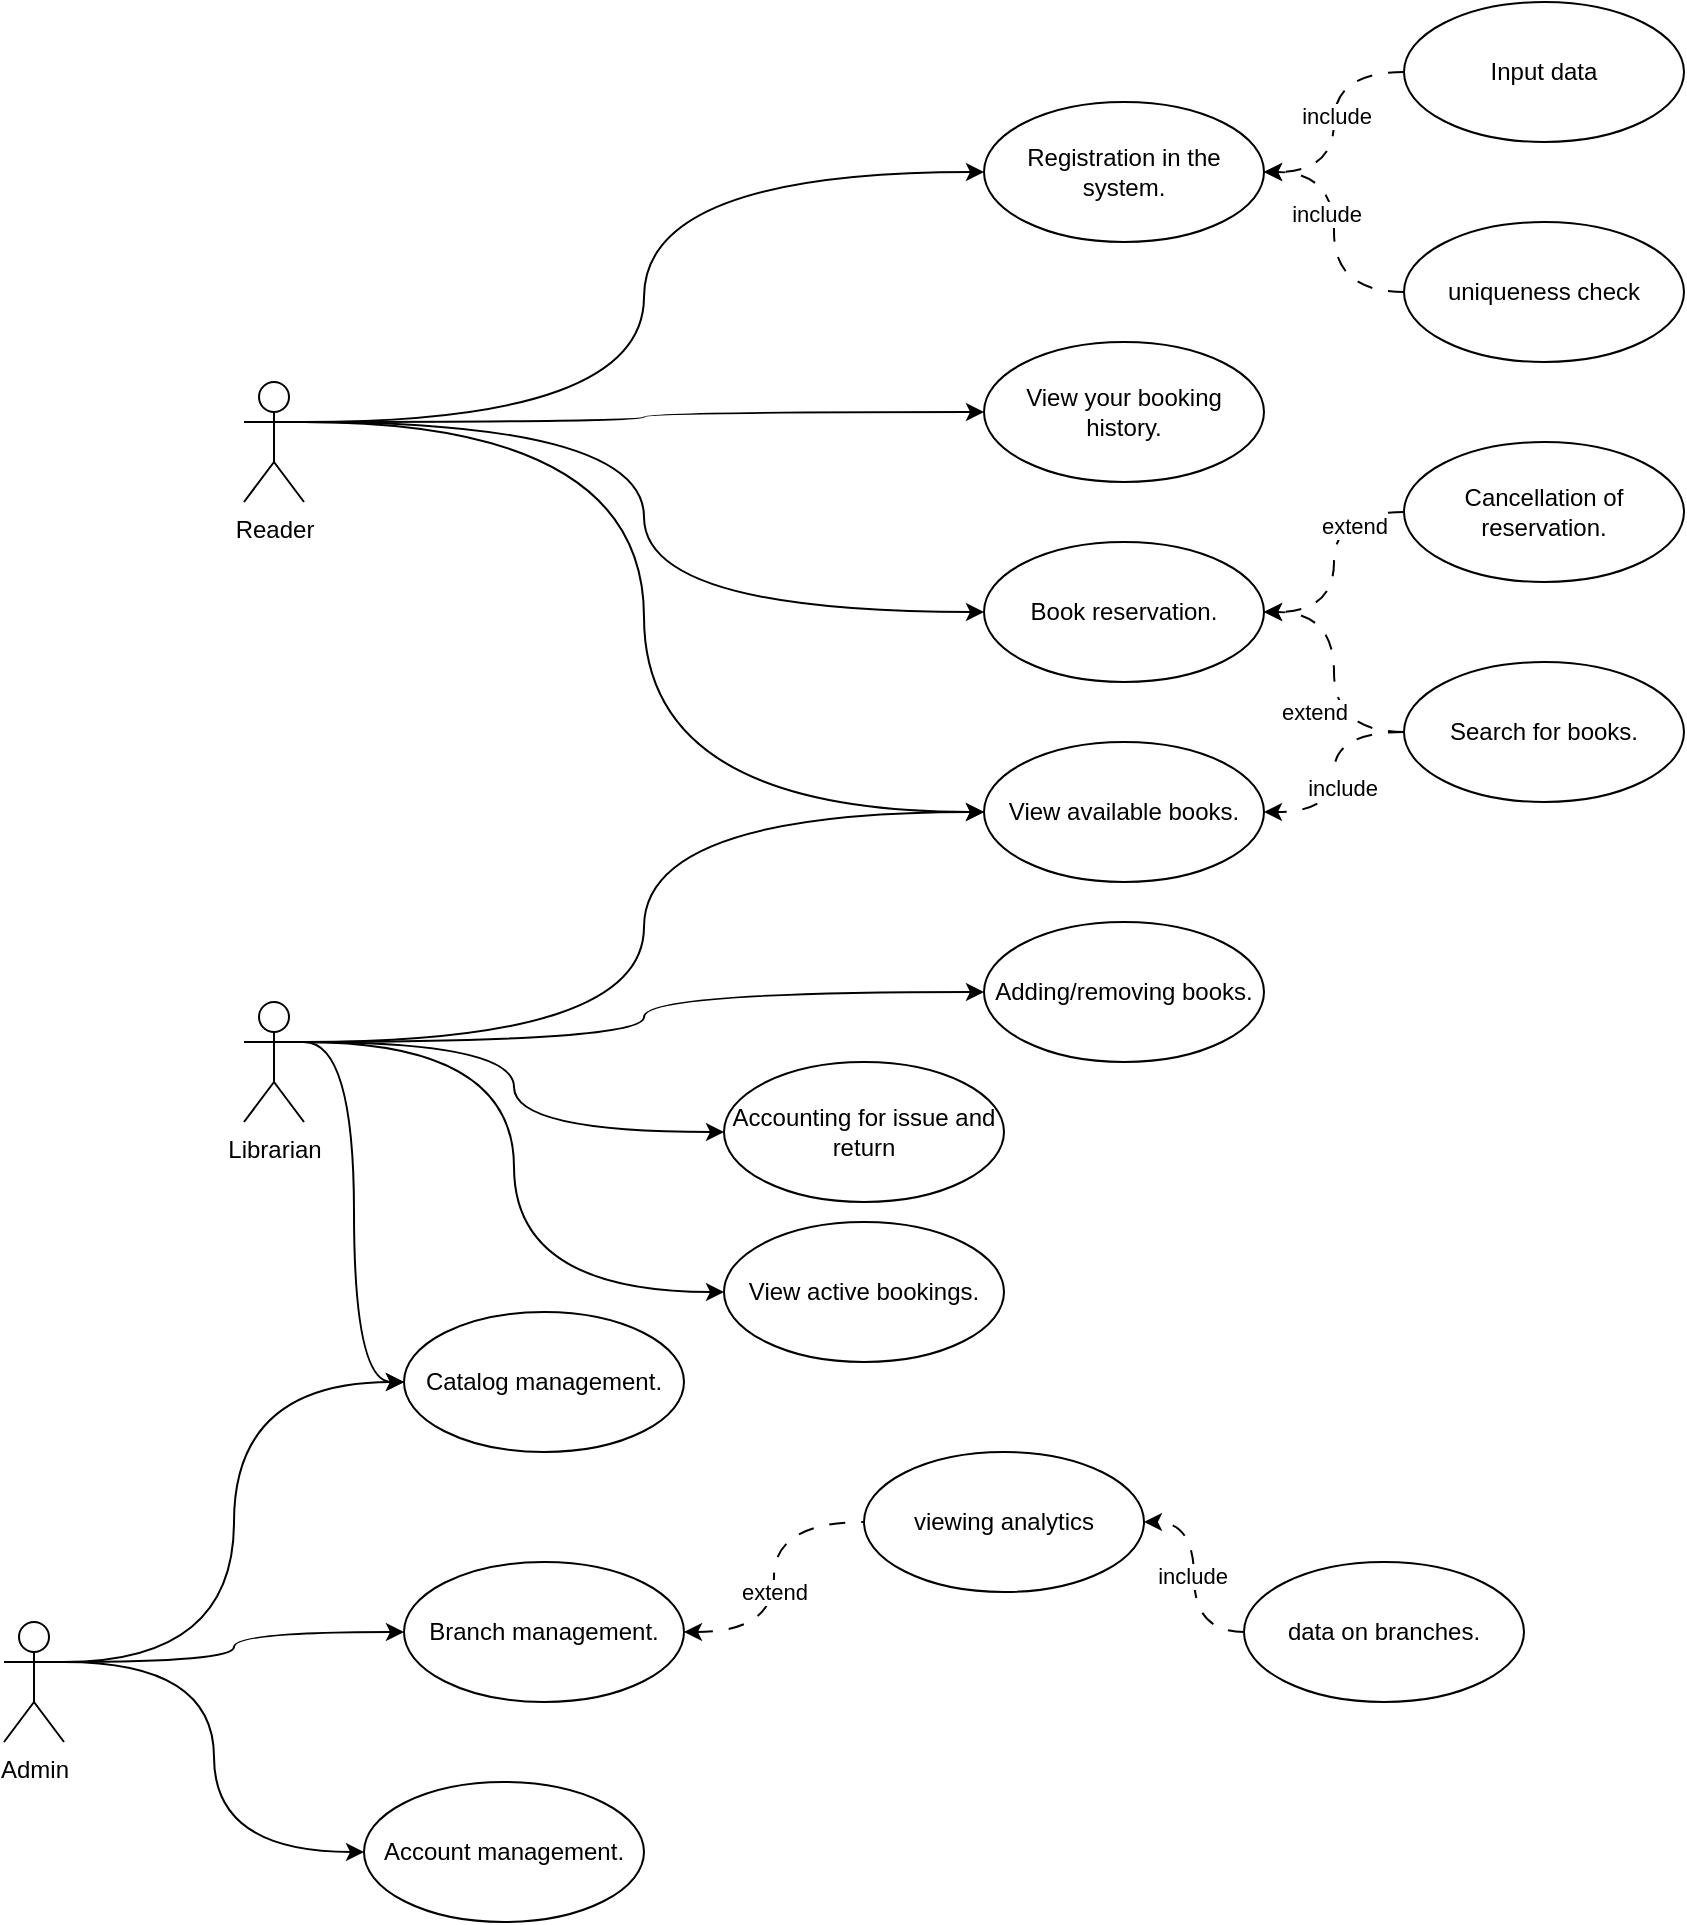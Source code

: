 <mxfile version="24.9.2" pages="2">
  <diagram name="Страница — 1" id="tRpR0Kobc1mQKF8O6Xj2">
    <mxGraphModel dx="1793" dy="2134" grid="1" gridSize="10" guides="1" tooltips="1" connect="1" arrows="1" fold="1" page="1" pageScale="1" pageWidth="827" pageHeight="1169" math="0" shadow="0">
      <root>
        <mxCell id="0" />
        <mxCell id="1" parent="0" />
        <mxCell id="aTOD2q8e6nUc6o2Chz0G-34" style="edgeStyle=orthogonalEdgeStyle;rounded=0;orthogonalLoop=1;jettySize=auto;html=1;exitX=1;exitY=0.333;exitDx=0;exitDy=0;exitPerimeter=0;entryX=0;entryY=0.5;entryDx=0;entryDy=0;curved=1;" parent="1" source="aTOD2q8e6nUc6o2Chz0G-1" target="aTOD2q8e6nUc6o2Chz0G-33" edge="1">
          <mxGeometry relative="1" as="geometry" />
        </mxCell>
        <mxCell id="aTOD2q8e6nUc6o2Chz0G-46" style="edgeStyle=orthogonalEdgeStyle;rounded=0;orthogonalLoop=1;jettySize=auto;html=1;exitX=1;exitY=0.333;exitDx=0;exitDy=0;exitPerimeter=0;entryX=0;entryY=0.5;entryDx=0;entryDy=0;curved=1;" parent="1" source="aTOD2q8e6nUc6o2Chz0G-1" target="aTOD2q8e6nUc6o2Chz0G-45" edge="1">
          <mxGeometry relative="1" as="geometry" />
        </mxCell>
        <mxCell id="aTOD2q8e6nUc6o2Chz0G-1" value="Admin" style="shape=umlActor;verticalLabelPosition=bottom;verticalAlign=top;html=1;outlineConnect=0;" parent="1" vertex="1">
          <mxGeometry x="100" y="760" width="30" height="60" as="geometry" />
        </mxCell>
        <mxCell id="aTOD2q8e6nUc6o2Chz0G-27" style="edgeStyle=orthogonalEdgeStyle;rounded=0;orthogonalLoop=1;jettySize=auto;html=1;exitX=1;exitY=0.333;exitDx=0;exitDy=0;exitPerimeter=0;entryX=0;entryY=0.5;entryDx=0;entryDy=0;curved=1;" parent="1" source="aTOD2q8e6nUc6o2Chz0G-3" target="aTOD2q8e6nUc6o2Chz0G-18" edge="1">
          <mxGeometry relative="1" as="geometry" />
        </mxCell>
        <mxCell id="aTOD2q8e6nUc6o2Chz0G-3" value="Librarian" style="shape=umlActor;verticalLabelPosition=bottom;verticalAlign=top;html=1;outlineConnect=0;" parent="1" vertex="1">
          <mxGeometry x="220" y="450" width="30" height="60" as="geometry" />
        </mxCell>
        <mxCell id="aTOD2q8e6nUc6o2Chz0G-13" style="edgeStyle=orthogonalEdgeStyle;rounded=0;orthogonalLoop=1;jettySize=auto;html=1;exitX=1;exitY=0.333;exitDx=0;exitDy=0;exitPerimeter=0;entryX=0;entryY=0.5;entryDx=0;entryDy=0;curved=1;" parent="1" source="aTOD2q8e6nUc6o2Chz0G-4" target="aTOD2q8e6nUc6o2Chz0G-9" edge="1">
          <mxGeometry relative="1" as="geometry" />
        </mxCell>
        <mxCell id="aTOD2q8e6nUc6o2Chz0G-28" style="edgeStyle=orthogonalEdgeStyle;rounded=0;orthogonalLoop=1;jettySize=auto;html=1;exitX=1;exitY=0.333;exitDx=0;exitDy=0;exitPerimeter=0;entryX=0;entryY=0.5;entryDx=0;entryDy=0;curved=1;" parent="1" source="aTOD2q8e6nUc6o2Chz0G-4" target="aTOD2q8e6nUc6o2Chz0G-11" edge="1">
          <mxGeometry relative="1" as="geometry" />
        </mxCell>
        <mxCell id="aTOD2q8e6nUc6o2Chz0G-4" value="Reader" style="shape=umlActor;verticalLabelPosition=bottom;verticalAlign=top;html=1;outlineConnect=0;" parent="1" vertex="1">
          <mxGeometry x="220" y="140" width="30" height="60" as="geometry" />
        </mxCell>
        <mxCell id="aTOD2q8e6nUc6o2Chz0G-9" value="View available books." style="ellipse;whiteSpace=wrap;html=1;" parent="1" vertex="1">
          <mxGeometry x="590" y="320" width="140" height="70" as="geometry" />
        </mxCell>
        <mxCell id="aTOD2q8e6nUc6o2Chz0G-11" value="Registration in the system." style="ellipse;whiteSpace=wrap;html=1;" parent="1" vertex="1">
          <mxGeometry x="590" width="140" height="70" as="geometry" />
        </mxCell>
        <mxCell id="aTOD2q8e6nUc6o2Chz0G-14" value="Book reservation." style="ellipse;whiteSpace=wrap;html=1;" parent="1" vertex="1">
          <mxGeometry x="590" y="220" width="140" height="70" as="geometry" />
        </mxCell>
        <mxCell id="aTOD2q8e6nUc6o2Chz0G-48" style="edgeStyle=orthogonalEdgeStyle;rounded=0;orthogonalLoop=1;jettySize=auto;html=1;exitX=0;exitY=0.5;exitDx=0;exitDy=0;entryX=1;entryY=0.5;entryDx=0;entryDy=0;curved=1;dashed=1;dashPattern=8 8;" parent="1" source="XtE_IcHsf6wSJMcnNELx-1" target="aTOD2q8e6nUc6o2Chz0G-14" edge="1">
          <mxGeometry relative="1" as="geometry" />
        </mxCell>
        <mxCell id="aTOD2q8e6nUc6o2Chz0G-49" value="extend" style="edgeLabel;html=1;align=center;verticalAlign=middle;resizable=0;points=[];" parent="aTOD2q8e6nUc6o2Chz0G-48" vertex="1" connectable="0">
          <mxGeometry x="-0.302" y="10" relative="1" as="geometry">
            <mxPoint as="offset" />
          </mxGeometry>
        </mxCell>
        <mxCell id="aTOD2q8e6nUc6o2Chz0G-15" value="Cancellation of reservation." style="ellipse;whiteSpace=wrap;html=1;" parent="1" vertex="1">
          <mxGeometry x="800" y="170" width="140" height="70" as="geometry" />
        </mxCell>
        <mxCell id="aTOD2q8e6nUc6o2Chz0G-18" value="Adding/removing books." style="ellipse;whiteSpace=wrap;html=1;" parent="1" vertex="1">
          <mxGeometry x="590" y="410" width="140" height="70" as="geometry" />
        </mxCell>
        <mxCell id="aTOD2q8e6nUc6o2Chz0G-33" value="Branch management." style="ellipse;whiteSpace=wrap;html=1;" parent="1" vertex="1">
          <mxGeometry x="300" y="730" width="140" height="70" as="geometry" />
        </mxCell>
        <mxCell id="aTOD2q8e6nUc6o2Chz0G-35" value="viewing analytics" style="ellipse;whiteSpace=wrap;html=1;" parent="1" vertex="1">
          <mxGeometry x="530" y="675" width="140" height="70" as="geometry" />
        </mxCell>
        <mxCell id="aTOD2q8e6nUc6o2Chz0G-39" style="edgeStyle=orthogonalEdgeStyle;rounded=0;orthogonalLoop=1;jettySize=auto;html=1;exitX=0;exitY=0.5;exitDx=0;exitDy=0;entryX=1;entryY=0.5;entryDx=0;entryDy=0;curved=1;dashed=1;dashPattern=8 8;" parent="1" source="aTOD2q8e6nUc6o2Chz0G-36" target="aTOD2q8e6nUc6o2Chz0G-35" edge="1">
          <mxGeometry relative="1" as="geometry">
            <mxPoint x="470" y="770" as="targetPoint" />
          </mxGeometry>
        </mxCell>
        <mxCell id="aTOD2q8e6nUc6o2Chz0G-42" value="include" style="edgeLabel;html=1;align=center;verticalAlign=middle;resizable=0;points=[];" parent="aTOD2q8e6nUc6o2Chz0G-39" vertex="1" connectable="0">
          <mxGeometry x="0.021" y="1" relative="1" as="geometry">
            <mxPoint as="offset" />
          </mxGeometry>
        </mxCell>
        <mxCell id="aTOD2q8e6nUc6o2Chz0G-36" value="data on branches." style="ellipse;whiteSpace=wrap;html=1;" parent="1" vertex="1">
          <mxGeometry x="720" y="730" width="140" height="70" as="geometry" />
        </mxCell>
        <mxCell id="aTOD2q8e6nUc6o2Chz0G-45" value="Account management." style="ellipse;whiteSpace=wrap;html=1;" parent="1" vertex="1">
          <mxGeometry x="280" y="840" width="140" height="70" as="geometry" />
        </mxCell>
        <mxCell id="XtE_IcHsf6wSJMcnNELx-1" value="Search for books." style="ellipse;whiteSpace=wrap;html=1;" vertex="1" parent="1">
          <mxGeometry x="800" y="280" width="140" height="70" as="geometry" />
        </mxCell>
        <mxCell id="XtE_IcHsf6wSJMcnNELx-3" value="View your booking history." style="ellipse;whiteSpace=wrap;html=1;" vertex="1" parent="1">
          <mxGeometry x="590" y="120" width="140" height="70" as="geometry" />
        </mxCell>
        <mxCell id="XtE_IcHsf6wSJMcnNELx-7" style="edgeStyle=orthogonalEdgeStyle;rounded=0;orthogonalLoop=1;jettySize=auto;html=1;entryX=0;entryY=0.5;entryDx=0;entryDy=0;curved=1;exitX=1;exitY=0.333;exitDx=0;exitDy=0;exitPerimeter=0;" edge="1" parent="1" source="aTOD2q8e6nUc6o2Chz0G-4" target="XtE_IcHsf6wSJMcnNELx-3">
          <mxGeometry relative="1" as="geometry">
            <mxPoint x="200" y="150" as="sourcePoint" />
            <mxPoint x="469.48" y="-25.52" as="targetPoint" />
          </mxGeometry>
        </mxCell>
        <mxCell id="XtE_IcHsf6wSJMcnNELx-10" style="edgeStyle=orthogonalEdgeStyle;rounded=0;orthogonalLoop=1;jettySize=auto;html=1;exitX=1;exitY=0.333;exitDx=0;exitDy=0;exitPerimeter=0;entryX=0;entryY=0.5;entryDx=0;entryDy=0;curved=1;" edge="1" parent="1" source="aTOD2q8e6nUc6o2Chz0G-4" target="aTOD2q8e6nUc6o2Chz0G-14">
          <mxGeometry relative="1" as="geometry">
            <mxPoint x="230" y="190" as="sourcePoint" />
            <mxPoint x="410" y="25" as="targetPoint" />
          </mxGeometry>
        </mxCell>
        <mxCell id="XtE_IcHsf6wSJMcnNELx-11" value="Input data" style="ellipse;whiteSpace=wrap;html=1;" vertex="1" parent="1">
          <mxGeometry x="800" y="-50" width="140" height="70" as="geometry" />
        </mxCell>
        <mxCell id="XtE_IcHsf6wSJMcnNELx-12" value="uniqueness check" style="ellipse;whiteSpace=wrap;html=1;" vertex="1" parent="1">
          <mxGeometry x="800" y="60" width="140" height="70" as="geometry" />
        </mxCell>
        <mxCell id="XtE_IcHsf6wSJMcnNELx-13" style="edgeStyle=orthogonalEdgeStyle;rounded=0;orthogonalLoop=1;jettySize=auto;html=1;exitX=0;exitY=0.5;exitDx=0;exitDy=0;entryX=1;entryY=0.5;entryDx=0;entryDy=0;curved=1;dashed=1;dashPattern=8 8;" edge="1" parent="1" source="XtE_IcHsf6wSJMcnNELx-11" target="aTOD2q8e6nUc6o2Chz0G-11">
          <mxGeometry relative="1" as="geometry">
            <mxPoint x="775" y="-290" as="sourcePoint" />
            <mxPoint x="665" y="-110" as="targetPoint" />
          </mxGeometry>
        </mxCell>
        <mxCell id="XtE_IcHsf6wSJMcnNELx-14" value="include" style="edgeLabel;html=1;align=center;verticalAlign=middle;resizable=0;points=[];" vertex="1" connectable="0" parent="XtE_IcHsf6wSJMcnNELx-13">
          <mxGeometry x="-0.057" y="1" relative="1" as="geometry">
            <mxPoint as="offset" />
          </mxGeometry>
        </mxCell>
        <mxCell id="XtE_IcHsf6wSJMcnNELx-15" style="edgeStyle=orthogonalEdgeStyle;rounded=0;orthogonalLoop=1;jettySize=auto;html=1;exitX=0;exitY=0.5;exitDx=0;exitDy=0;entryX=1;entryY=0.5;entryDx=0;entryDy=0;curved=1;dashed=1;dashPattern=8 8;" edge="1" parent="1" source="XtE_IcHsf6wSJMcnNELx-12" target="aTOD2q8e6nUc6o2Chz0G-11">
          <mxGeometry relative="1" as="geometry">
            <mxPoint x="800" y="-40" as="sourcePoint" />
            <mxPoint x="690" y="30" as="targetPoint" />
          </mxGeometry>
        </mxCell>
        <mxCell id="XtE_IcHsf6wSJMcnNELx-16" value="include" style="edgeLabel;html=1;align=center;verticalAlign=middle;resizable=0;points=[];" vertex="1" connectable="0" parent="XtE_IcHsf6wSJMcnNELx-15">
          <mxGeometry x="0.14" y="4" relative="1" as="geometry">
            <mxPoint as="offset" />
          </mxGeometry>
        </mxCell>
        <mxCell id="XtE_IcHsf6wSJMcnNELx-17" style="edgeStyle=orthogonalEdgeStyle;rounded=0;orthogonalLoop=1;jettySize=auto;html=1;exitX=0;exitY=0.5;exitDx=0;exitDy=0;entryX=1;entryY=0.5;entryDx=0;entryDy=0;curved=1;dashed=1;dashPattern=8 8;" edge="1" parent="1" source="XtE_IcHsf6wSJMcnNELx-1" target="aTOD2q8e6nUc6o2Chz0G-9">
          <mxGeometry relative="1" as="geometry">
            <mxPoint x="755" y="120" as="sourcePoint" />
            <mxPoint x="685" y="60" as="targetPoint" />
          </mxGeometry>
        </mxCell>
        <mxCell id="XtE_IcHsf6wSJMcnNELx-18" value="include" style="edgeLabel;html=1;align=center;verticalAlign=middle;resizable=0;points=[];" vertex="1" connectable="0" parent="XtE_IcHsf6wSJMcnNELx-17">
          <mxGeometry x="0.14" y="4" relative="1" as="geometry">
            <mxPoint as="offset" />
          </mxGeometry>
        </mxCell>
        <mxCell id="XtE_IcHsf6wSJMcnNELx-21" style="edgeStyle=orthogonalEdgeStyle;rounded=0;orthogonalLoop=1;jettySize=auto;html=1;exitX=0;exitY=0.5;exitDx=0;exitDy=0;entryX=1;entryY=0.5;entryDx=0;entryDy=0;curved=1;dashed=1;dashPattern=8 8;" edge="1" parent="1" source="aTOD2q8e6nUc6o2Chz0G-15" target="aTOD2q8e6nUc6o2Chz0G-14">
          <mxGeometry relative="1" as="geometry">
            <mxPoint x="860" y="325" as="sourcePoint" />
            <mxPoint x="730" y="395" as="targetPoint" />
          </mxGeometry>
        </mxCell>
        <mxCell id="XtE_IcHsf6wSJMcnNELx-22" value="extend" style="edgeLabel;html=1;align=center;verticalAlign=middle;resizable=0;points=[];" vertex="1" connectable="0" parent="XtE_IcHsf6wSJMcnNELx-21">
          <mxGeometry x="-0.302" y="10" relative="1" as="geometry">
            <mxPoint as="offset" />
          </mxGeometry>
        </mxCell>
        <mxCell id="XtE_IcHsf6wSJMcnNELx-24" value="Accounting for issue and return" style="ellipse;whiteSpace=wrap;html=1;" vertex="1" parent="1">
          <mxGeometry x="460" y="480" width="140" height="70" as="geometry" />
        </mxCell>
        <mxCell id="XtE_IcHsf6wSJMcnNELx-25" value="Catalog management." style="ellipse;whiteSpace=wrap;html=1;" vertex="1" parent="1">
          <mxGeometry x="300" y="605" width="140" height="70" as="geometry" />
        </mxCell>
        <mxCell id="XtE_IcHsf6wSJMcnNELx-26" value="View active bookings." style="ellipse;whiteSpace=wrap;html=1;" vertex="1" parent="1">
          <mxGeometry x="460" y="560" width="140" height="70" as="geometry" />
        </mxCell>
        <mxCell id="XtE_IcHsf6wSJMcnNELx-28" style="edgeStyle=orthogonalEdgeStyle;rounded=0;orthogonalLoop=1;jettySize=auto;html=1;exitX=1;exitY=0.333;exitDx=0;exitDy=0;exitPerimeter=0;entryX=0;entryY=0.5;entryDx=0;entryDy=0;curved=1;" edge="1" parent="1" source="aTOD2q8e6nUc6o2Chz0G-3" target="aTOD2q8e6nUc6o2Chz0G-9">
          <mxGeometry relative="1" as="geometry">
            <mxPoint x="200" y="160" as="sourcePoint" />
            <mxPoint x="590" y="255" as="targetPoint" />
          </mxGeometry>
        </mxCell>
        <mxCell id="XtE_IcHsf6wSJMcnNELx-29" style="edgeStyle=orthogonalEdgeStyle;rounded=0;orthogonalLoop=1;jettySize=auto;html=1;exitX=1;exitY=0.5;exitDx=0;exitDy=0;entryX=0;entryY=0.5;entryDx=0;entryDy=0;startArrow=classic;startFill=1;endArrow=none;endFill=0;dashed=1;dashPattern=8 8;curved=1;" edge="1" parent="1" source="aTOD2q8e6nUc6o2Chz0G-33" target="aTOD2q8e6nUc6o2Chz0G-35">
          <mxGeometry relative="1" as="geometry">
            <mxPoint x="730" y="395" as="sourcePoint" />
            <mxPoint x="837" y="545" as="targetPoint" />
          </mxGeometry>
        </mxCell>
        <mxCell id="XtE_IcHsf6wSJMcnNELx-30" value="extend" style="edgeLabel;html=1;align=center;verticalAlign=middle;resizable=0;points=[];" vertex="1" connectable="0" parent="XtE_IcHsf6wSJMcnNELx-29">
          <mxGeometry x="-0.099" relative="1" as="geometry">
            <mxPoint as="offset" />
          </mxGeometry>
        </mxCell>
        <mxCell id="XtE_IcHsf6wSJMcnNELx-32" style="edgeStyle=orthogonalEdgeStyle;rounded=0;orthogonalLoop=1;jettySize=auto;html=1;exitX=1;exitY=0.333;exitDx=0;exitDy=0;exitPerimeter=0;entryX=0;entryY=0.5;entryDx=0;entryDy=0;curved=1;" edge="1" parent="1" source="aTOD2q8e6nUc6o2Chz0G-3" target="XtE_IcHsf6wSJMcnNELx-24">
          <mxGeometry relative="1" as="geometry">
            <mxPoint x="120" y="510" as="sourcePoint" />
            <mxPoint x="320" y="540" as="targetPoint" />
          </mxGeometry>
        </mxCell>
        <mxCell id="XtE_IcHsf6wSJMcnNELx-33" style="edgeStyle=orthogonalEdgeStyle;rounded=0;orthogonalLoop=1;jettySize=auto;html=1;exitX=1;exitY=0.333;exitDx=0;exitDy=0;exitPerimeter=0;entryX=0;entryY=0.5;entryDx=0;entryDy=0;curved=1;" edge="1" parent="1" source="aTOD2q8e6nUc6o2Chz0G-1" target="XtE_IcHsf6wSJMcnNELx-25">
          <mxGeometry relative="1" as="geometry">
            <mxPoint x="190" y="405" as="sourcePoint" />
            <mxPoint x="390" y="435" as="targetPoint" />
          </mxGeometry>
        </mxCell>
        <mxCell id="XtE_IcHsf6wSJMcnNELx-34" style="edgeStyle=orthogonalEdgeStyle;rounded=0;orthogonalLoop=1;jettySize=auto;html=1;exitX=1;exitY=0.333;exitDx=0;exitDy=0;exitPerimeter=0;entryX=0;entryY=0.5;entryDx=0;entryDy=0;curved=1;" edge="1" parent="1" source="aTOD2q8e6nUc6o2Chz0G-3" target="XtE_IcHsf6wSJMcnNELx-25">
          <mxGeometry relative="1" as="geometry">
            <mxPoint x="200" y="415" as="sourcePoint" />
            <mxPoint x="400" y="445" as="targetPoint" />
          </mxGeometry>
        </mxCell>
        <mxCell id="XtE_IcHsf6wSJMcnNELx-35" style="edgeStyle=orthogonalEdgeStyle;rounded=0;orthogonalLoop=1;jettySize=auto;html=1;exitX=1;exitY=0.333;exitDx=0;exitDy=0;exitPerimeter=0;entryX=0;entryY=0.5;entryDx=0;entryDy=0;curved=1;" edge="1" parent="1" source="aTOD2q8e6nUc6o2Chz0G-3" target="XtE_IcHsf6wSJMcnNELx-26">
          <mxGeometry relative="1" as="geometry">
            <mxPoint x="210" y="425" as="sourcePoint" />
            <mxPoint x="410" y="455" as="targetPoint" />
          </mxGeometry>
        </mxCell>
      </root>
    </mxGraphModel>
  </diagram>
  <diagram id="W2a2jg87nv4w9XzV8dlk" name="Страница — 2">
    <mxGraphModel dx="1766" dy="543" grid="1" gridSize="10" guides="1" tooltips="1" connect="1" arrows="1" fold="1" page="1" pageScale="1" pageWidth="827" pageHeight="1169" math="0" shadow="0">
      <root>
        <mxCell id="0" />
        <mxCell id="1" parent="0" />
        <mxCell id="4dUe83G2dAQOXLaseVXt-3" style="edgeStyle=orthogonalEdgeStyle;rounded=0;orthogonalLoop=1;jettySize=auto;html=1;exitX=0.5;exitY=1;exitDx=0;exitDy=0;entryX=0.5;entryY=0;entryDx=0;entryDy=0;" edge="1" parent="1" source="4dUe83G2dAQOXLaseVXt-1" target="4dUe83G2dAQOXLaseVXt-2">
          <mxGeometry relative="1" as="geometry" />
        </mxCell>
        <mxCell id="4dUe83G2dAQOXLaseVXt-4" value="Vybor tovarov" style="edgeLabel;html=1;align=center;verticalAlign=middle;resizable=0;points=[];" vertex="1" connectable="0" parent="4dUe83G2dAQOXLaseVXt-3">
          <mxGeometry x="-0.126" relative="1" as="geometry">
            <mxPoint as="offset" />
          </mxGeometry>
        </mxCell>
        <mxCell id="4dUe83G2dAQOXLaseVXt-1" value="" style="shape=ellipse;html=1;fillColor=strokeColor;fontSize=18;fontColor=#ffffff;" vertex="1" parent="1">
          <mxGeometry x="-450" y="90" width="40" height="40" as="geometry" />
        </mxCell>
        <mxCell id="4dUe83G2dAQOXLaseVXt-6" style="edgeStyle=orthogonalEdgeStyle;rounded=0;orthogonalLoop=1;jettySize=auto;html=1;exitX=0.5;exitY=1;exitDx=0;exitDy=0;entryX=0.5;entryY=0;entryDx=0;entryDy=0;" edge="1" parent="1" source="4dUe83G2dAQOXLaseVXt-2" target="4dUe83G2dAQOXLaseVXt-5">
          <mxGeometry relative="1" as="geometry" />
        </mxCell>
        <mxCell id="4dUe83G2dAQOXLaseVXt-7" value="Zapalnenye dadnyh&lt;div&gt;[FIO, Addres, Telefon]&lt;/div&gt;" style="edgeLabel;html=1;align=center;verticalAlign=middle;resizable=0;points=[];" vertex="1" connectable="0" parent="4dUe83G2dAQOXLaseVXt-6">
          <mxGeometry x="-0.212" relative="1" as="geometry">
            <mxPoint as="offset" />
          </mxGeometry>
        </mxCell>
        <mxCell id="4dUe83G2dAQOXLaseVXt-2" value="Dobavlenye v korzynu" style="shape=rect;rounded=1;html=1;whiteSpace=wrap;align=center;" vertex="1" parent="1">
          <mxGeometry x="-480" y="170" width="100" height="40" as="geometry" />
        </mxCell>
        <mxCell id="4dUe83G2dAQOXLaseVXt-9" style="edgeStyle=orthogonalEdgeStyle;rounded=0;orthogonalLoop=1;jettySize=auto;html=1;exitX=0.5;exitY=1;exitDx=0;exitDy=0;entryX=0.5;entryY=0;entryDx=0;entryDy=0;" edge="1" parent="1" source="4dUe83G2dAQOXLaseVXt-5" target="4dUe83G2dAQOXLaseVXt-8">
          <mxGeometry relative="1" as="geometry" />
        </mxCell>
        <mxCell id="4dUe83G2dAQOXLaseVXt-10" value="pokupatel oplacyvaet&lt;div&gt;[nomer carty]&lt;/div&gt;" style="edgeLabel;html=1;align=center;verticalAlign=middle;resizable=0;points=[];" vertex="1" connectable="0" parent="4dUe83G2dAQOXLaseVXt-9">
          <mxGeometry x="-0.171" relative="1" as="geometry">
            <mxPoint as="offset" />
          </mxGeometry>
        </mxCell>
        <mxCell id="4dUe83G2dAQOXLaseVXt-5" value="Oformlenye zakazov" style="shape=rect;rounded=1;html=1;whiteSpace=wrap;align=center;" vertex="1" parent="1">
          <mxGeometry x="-480" y="280" width="100" height="40" as="geometry" />
        </mxCell>
        <mxCell id="4dUe83G2dAQOXLaseVXt-11" style="edgeStyle=orthogonalEdgeStyle;rounded=0;orthogonalLoop=1;jettySize=auto;html=1;exitX=1;exitY=0.5;exitDx=0;exitDy=0;entryX=1;entryY=0.5;entryDx=0;entryDy=0;" edge="1" parent="1" source="4dUe83G2dAQOXLaseVXt-13" target="4dUe83G2dAQOXLaseVXt-5">
          <mxGeometry relative="1" as="geometry">
            <Array as="points">
              <mxPoint x="-290" y="510" />
              <mxPoint x="-290" y="300" />
            </Array>
          </mxGeometry>
        </mxCell>
        <mxCell id="4dUe83G2dAQOXLaseVXt-12" value="Olata ne proshla" style="edgeLabel;html=1;align=center;verticalAlign=middle;resizable=0;points=[];" vertex="1" connectable="0" parent="4dUe83G2dAQOXLaseVXt-11">
          <mxGeometry x="-0.065" y="-2" relative="1" as="geometry">
            <mxPoint y="-4" as="offset" />
          </mxGeometry>
        </mxCell>
        <mxCell id="4dUe83G2dAQOXLaseVXt-14" style="edgeStyle=orthogonalEdgeStyle;rounded=0;orthogonalLoop=1;jettySize=auto;html=1;exitX=0.5;exitY=1;exitDx=0;exitDy=0;entryX=0.5;entryY=0;entryDx=0;entryDy=0;" edge="1" parent="1" source="4dUe83G2dAQOXLaseVXt-8" target="4dUe83G2dAQOXLaseVXt-13">
          <mxGeometry relative="1" as="geometry" />
        </mxCell>
        <mxCell id="4dUe83G2dAQOXLaseVXt-15" value="Proverka platega" style="edgeLabel;html=1;align=center;verticalAlign=middle;resizable=0;points=[];" vertex="1" connectable="0" parent="4dUe83G2dAQOXLaseVXt-14">
          <mxGeometry x="-0.129" relative="1" as="geometry">
            <mxPoint as="offset" />
          </mxGeometry>
        </mxCell>
        <mxCell id="4dUe83G2dAQOXLaseVXt-8" value="Oplata zakaza" style="shape=rect;rounded=1;html=1;whiteSpace=wrap;align=center;" vertex="1" parent="1">
          <mxGeometry x="-480" y="390" width="100" height="40" as="geometry" />
        </mxCell>
        <mxCell id="4dUe83G2dAQOXLaseVXt-17" style="edgeStyle=orthogonalEdgeStyle;rounded=0;orthogonalLoop=1;jettySize=auto;html=1;exitX=0.5;exitY=1;exitDx=0;exitDy=0;entryX=0.5;entryY=0;entryDx=0;entryDy=0;" edge="1" parent="1" source="4dUe83G2dAQOXLaseVXt-13" target="4dUe83G2dAQOXLaseVXt-16">
          <mxGeometry relative="1" as="geometry" />
        </mxCell>
        <mxCell id="4dUe83G2dAQOXLaseVXt-18" value="Zakaz obrabatyvaetsa na sklade" style="edgeLabel;html=1;align=center;verticalAlign=middle;resizable=0;points=[];" vertex="1" connectable="0" parent="4dUe83G2dAQOXLaseVXt-17">
          <mxGeometry x="-0.274" y="1" relative="1" as="geometry">
            <mxPoint as="offset" />
          </mxGeometry>
        </mxCell>
        <mxCell id="4dUe83G2dAQOXLaseVXt-13" value="Potvergdenye oplaty" style="shape=rect;rounded=1;html=1;whiteSpace=wrap;align=center;" vertex="1" parent="1">
          <mxGeometry x="-480" y="490" width="100" height="40" as="geometry" />
        </mxCell>
        <mxCell id="4dUe83G2dAQOXLaseVXt-20" style="edgeStyle=orthogonalEdgeStyle;rounded=0;orthogonalLoop=1;jettySize=auto;html=1;exitX=0.5;exitY=1;exitDx=0;exitDy=0;" edge="1" parent="1" source="4dUe83G2dAQOXLaseVXt-16" target="4dUe83G2dAQOXLaseVXt-19">
          <mxGeometry relative="1" as="geometry" />
        </mxCell>
        <mxCell id="4dUe83G2dAQOXLaseVXt-21" value="zakaz otpravlaetsa na dostavku" style="edgeLabel;html=1;align=center;verticalAlign=middle;resizable=0;points=[];" vertex="1" connectable="0" parent="4dUe83G2dAQOXLaseVXt-20">
          <mxGeometry x="-0.147" y="1" relative="1" as="geometry">
            <mxPoint as="offset" />
          </mxGeometry>
        </mxCell>
        <mxCell id="4dUe83G2dAQOXLaseVXt-16" value="Obrabotka zakaza" style="shape=rect;rounded=1;html=1;whiteSpace=wrap;align=center;" vertex="1" parent="1">
          <mxGeometry x="-480" y="585" width="100" height="40" as="geometry" />
        </mxCell>
        <mxCell id="4dUe83G2dAQOXLaseVXt-19" value="Otpravka zakaza" style="shape=rect;rounded=1;html=1;whiteSpace=wrap;align=center;" vertex="1" parent="1">
          <mxGeometry x="-480" y="680" width="100" height="40" as="geometry" />
        </mxCell>
        <mxCell id="4dUe83G2dAQOXLaseVXt-22" value="" style="shape=mxgraph.sysml.actFinal;html=1;verticalLabelPosition=bottom;labelBackgroundColor=#ffffff;verticalAlign=top;" vertex="1" parent="1">
          <mxGeometry x="-450" y="780" width="40" height="40" as="geometry" />
        </mxCell>
        <mxCell id="4dUe83G2dAQOXLaseVXt-23" style="edgeStyle=orthogonalEdgeStyle;rounded=0;orthogonalLoop=1;jettySize=auto;html=1;exitX=0.5;exitY=1;exitDx=0;exitDy=0;entryX=0.5;entryY=0;entryDx=0;entryDy=0;entryPerimeter=0;" edge="1" parent="1" source="4dUe83G2dAQOXLaseVXt-19" target="4dUe83G2dAQOXLaseVXt-22">
          <mxGeometry relative="1" as="geometry" />
        </mxCell>
      </root>
    </mxGraphModel>
  </diagram>
</mxfile>
